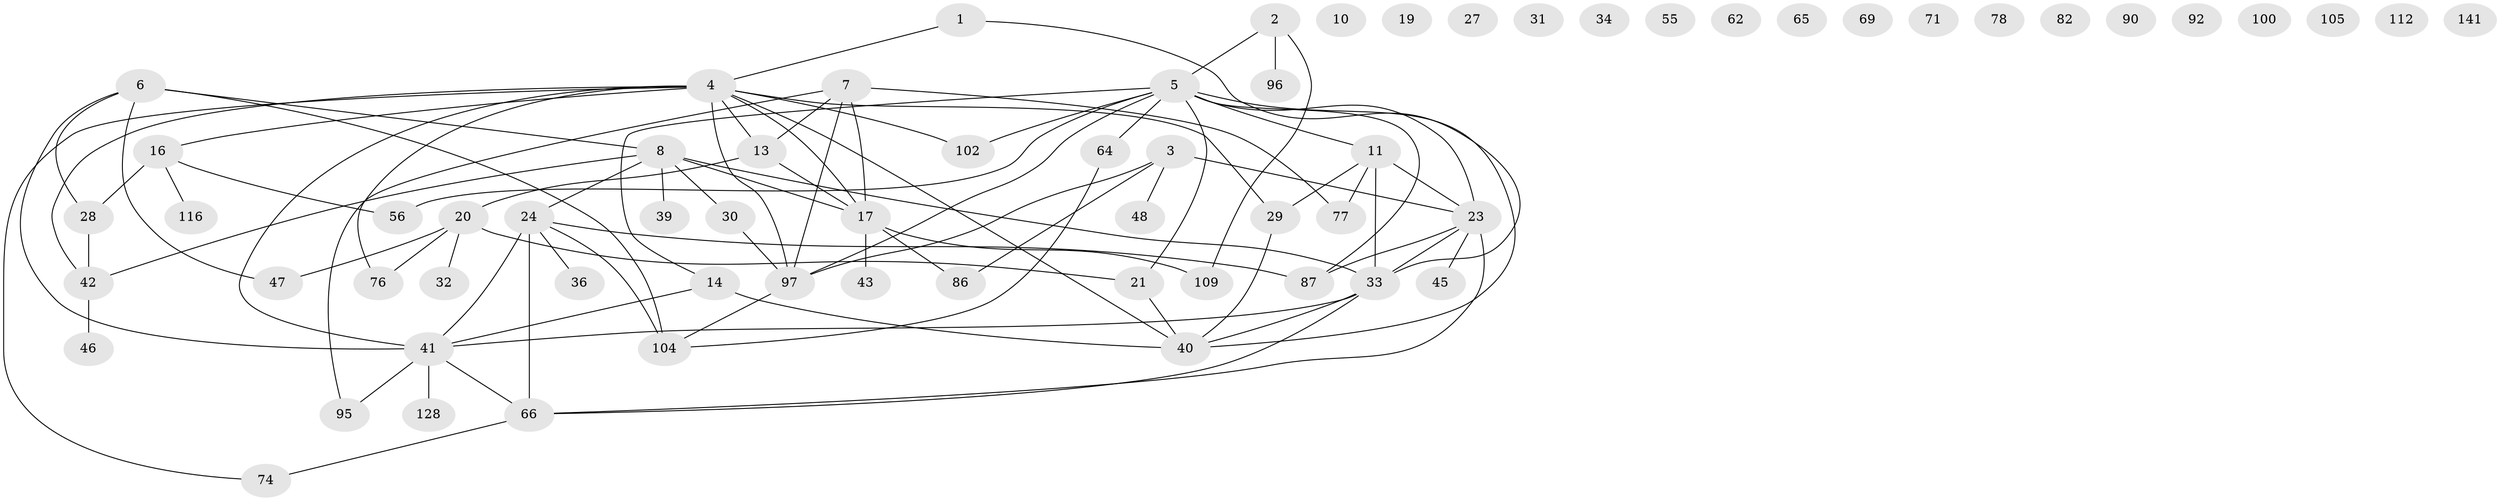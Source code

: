 // original degree distribution, {2: 0.2620689655172414, 3: 0.2, 4: 0.1724137931034483, 1: 0.20689655172413793, 0: 0.09655172413793103, 5: 0.034482758620689655, 6: 0.013793103448275862, 8: 0.013793103448275862}
// Generated by graph-tools (version 1.1) at 2025/16/03/04/25 18:16:32]
// undirected, 66 vertices, 87 edges
graph export_dot {
graph [start="1"]
  node [color=gray90,style=filled];
  1 [super="+83"];
  2 [super="+93+124"];
  3 [super="+9+51"];
  4 [super="+111+12"];
  5 [super="+49"];
  6 [super="+60+79"];
  7 [super="+52+88"];
  8 [super="+50+38"];
  10 [super="+57"];
  11 [super="+144+18"];
  13 [super="+113"];
  14 [super="+137+58"];
  16 [super="+70"];
  17 [super="+84+54"];
  19;
  20 [super="+26+89+85"];
  21 [super="+127+22"];
  23 [super="+44+75+101"];
  24 [super="+25+80"];
  27;
  28 [super="+68"];
  29 [super="+35"];
  30;
  31;
  32;
  33 [super="+37+138+114+59"];
  34;
  36;
  39;
  40 [super="+106"];
  41 [super="+72"];
  42 [super="+131+123"];
  43;
  45;
  46;
  47 [super="+120+63"];
  48;
  55 [super="+99"];
  56;
  62;
  64;
  65;
  66 [super="+125+130"];
  69 [super="+73"];
  71 [super="+139"];
  74 [super="+122+98"];
  76;
  77 [super="+91"];
  78;
  82;
  86;
  87 [super="+94"];
  90;
  92;
  95;
  96;
  97 [super="+142+118"];
  100;
  102;
  104 [super="+117"];
  105;
  109 [super="+110"];
  112;
  116 [super="+143"];
  128;
  141;
  1 -- 4;
  1 -- 33;
  2 -- 96;
  2 -- 109;
  2 -- 5;
  3 -- 86;
  3 -- 48;
  3 -- 97;
  3 -- 23;
  4 -- 42;
  4 -- 97;
  4 -- 16;
  4 -- 40;
  4 -- 102;
  4 -- 41 [weight=2];
  4 -- 74;
  4 -- 76;
  4 -- 13;
  4 -- 17;
  4 -- 29;
  5 -- 64;
  5 -- 97;
  5 -- 102;
  5 -- 40;
  5 -- 11;
  5 -- 14;
  5 -- 21;
  5 -- 23;
  5 -- 56;
  5 -- 87;
  6 -- 8;
  6 -- 104 [weight=2];
  6 -- 41;
  6 -- 28;
  6 -- 47;
  7 -- 13;
  7 -- 17 [weight=2];
  7 -- 97;
  7 -- 77;
  7 -- 95;
  8 -- 24;
  8 -- 39;
  8 -- 17;
  8 -- 42;
  8 -- 30;
  8 -- 33;
  11 -- 77;
  11 -- 23 [weight=2];
  11 -- 33;
  11 -- 29;
  13 -- 20;
  13 -- 17;
  14 -- 41;
  14 -- 40;
  16 -- 116;
  16 -- 56;
  16 -- 28;
  17 -- 109;
  17 -- 86;
  17 -- 43;
  20 -- 32;
  20 -- 76 [weight=2];
  20 -- 21;
  20 -- 47;
  21 -- 40;
  23 -- 45;
  23 -- 87;
  23 -- 33;
  23 -- 66;
  24 -- 66;
  24 -- 36;
  24 -- 104;
  24 -- 41;
  24 -- 87;
  28 -- 42;
  29 -- 40;
  30 -- 97;
  33 -- 41;
  33 -- 66;
  33 -- 40;
  41 -- 128;
  41 -- 66;
  41 -- 95;
  42 -- 46;
  64 -- 104;
  66 -- 74;
  97 -- 104;
}
